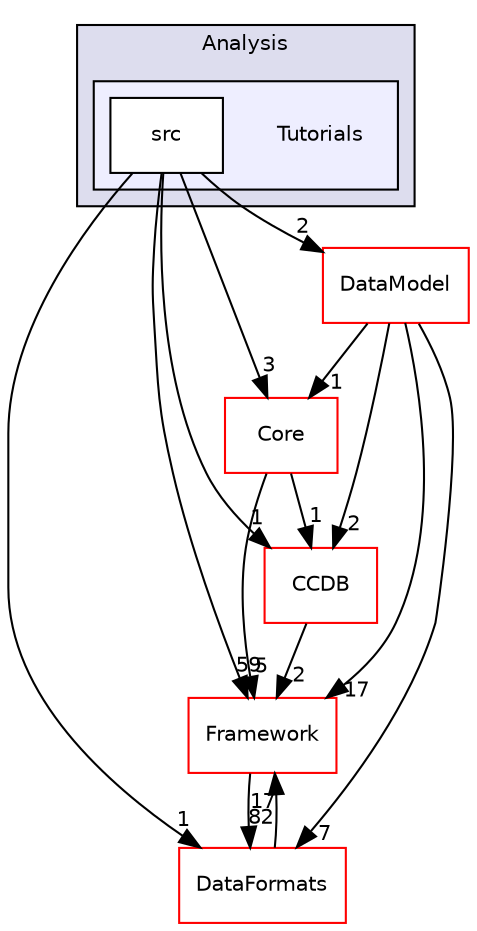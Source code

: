 digraph "/home/travis/build/AliceO2Group/AliceO2/Analysis/Tutorials" {
  bgcolor=transparent;
  compound=true
  node [ fontsize="10", fontname="Helvetica"];
  edge [ labelfontsize="10", labelfontname="Helvetica"];
  subgraph clusterdir_19b17cb436010079e3d017a29cb7858f {
    graph [ bgcolor="#ddddee", pencolor="black", label="Analysis" fontname="Helvetica", fontsize="10", URL="dir_19b17cb436010079e3d017a29cb7858f.html"]
  subgraph clusterdir_6e355b58bf8669476ee36a32071bc3eb {
    graph [ bgcolor="#eeeeff", pencolor="black", label="" URL="dir_6e355b58bf8669476ee36a32071bc3eb.html"];
    dir_6e355b58bf8669476ee36a32071bc3eb [shape=plaintext label="Tutorials"];
    dir_75e6eb4f8361c04b3062a7d58db1db64 [shape=box label="src" color="black" fillcolor="white" style="filled" URL="dir_75e6eb4f8361c04b3062a7d58db1db64.html"];
  }
  }
  dir_6af676bf18881990e4083e191d0e63e0 [shape=box label="CCDB" color="red" URL="dir_6af676bf18881990e4083e191d0e63e0.html"];
  dir_f41dd59f861c855ea21b0dc3111cb7b0 [shape=box label="DataModel" color="red" URL="dir_f41dd59f861c855ea21b0dc3111cb7b0.html"];
  dir_8d04f135a1eb0fdc4d561ef87bbea216 [shape=box label="Core" color="red" URL="dir_8d04f135a1eb0fdc4d561ef87bbea216.html"];
  dir_bcbb2cf9a3d3d83e5515c82071a07177 [shape=box label="Framework" color="red" URL="dir_bcbb2cf9a3d3d83e5515c82071a07177.html"];
  dir_2171f7ec022c5423887b07c69b2f5b48 [shape=box label="DataFormats" color="red" URL="dir_2171f7ec022c5423887b07c69b2f5b48.html"];
  dir_6af676bf18881990e4083e191d0e63e0->dir_bcbb2cf9a3d3d83e5515c82071a07177 [headlabel="2", labeldistance=1.5 headhref="dir_000023_000015.html"];
  dir_f41dd59f861c855ea21b0dc3111cb7b0->dir_6af676bf18881990e4083e191d0e63e0 [headlabel="2", labeldistance=1.5 headhref="dir_000009_000023.html"];
  dir_f41dd59f861c855ea21b0dc3111cb7b0->dir_8d04f135a1eb0fdc4d561ef87bbea216 [headlabel="1", labeldistance=1.5 headhref="dir_000009_000005.html"];
  dir_f41dd59f861c855ea21b0dc3111cb7b0->dir_bcbb2cf9a3d3d83e5515c82071a07177 [headlabel="17", labeldistance=1.5 headhref="dir_000009_000015.html"];
  dir_f41dd59f861c855ea21b0dc3111cb7b0->dir_2171f7ec022c5423887b07c69b2f5b48 [headlabel="7", labeldistance=1.5 headhref="dir_000009_000080.html"];
  dir_75e6eb4f8361c04b3062a7d58db1db64->dir_6af676bf18881990e4083e191d0e63e0 [headlabel="1", labeldistance=1.5 headhref="dir_000022_000023.html"];
  dir_75e6eb4f8361c04b3062a7d58db1db64->dir_f41dd59f861c855ea21b0dc3111cb7b0 [headlabel="2", labeldistance=1.5 headhref="dir_000022_000009.html"];
  dir_75e6eb4f8361c04b3062a7d58db1db64->dir_8d04f135a1eb0fdc4d561ef87bbea216 [headlabel="3", labeldistance=1.5 headhref="dir_000022_000005.html"];
  dir_75e6eb4f8361c04b3062a7d58db1db64->dir_bcbb2cf9a3d3d83e5515c82071a07177 [headlabel="59", labeldistance=1.5 headhref="dir_000022_000015.html"];
  dir_75e6eb4f8361c04b3062a7d58db1db64->dir_2171f7ec022c5423887b07c69b2f5b48 [headlabel="1", labeldistance=1.5 headhref="dir_000022_000080.html"];
  dir_8d04f135a1eb0fdc4d561ef87bbea216->dir_6af676bf18881990e4083e191d0e63e0 [headlabel="1", labeldistance=1.5 headhref="dir_000005_000023.html"];
  dir_8d04f135a1eb0fdc4d561ef87bbea216->dir_bcbb2cf9a3d3d83e5515c82071a07177 [headlabel="5", labeldistance=1.5 headhref="dir_000005_000015.html"];
  dir_bcbb2cf9a3d3d83e5515c82071a07177->dir_2171f7ec022c5423887b07c69b2f5b48 [headlabel="82", labeldistance=1.5 headhref="dir_000015_000080.html"];
  dir_2171f7ec022c5423887b07c69b2f5b48->dir_bcbb2cf9a3d3d83e5515c82071a07177 [headlabel="17", labeldistance=1.5 headhref="dir_000080_000015.html"];
}
